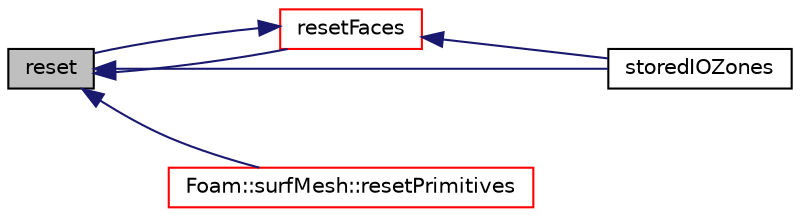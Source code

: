 digraph "reset"
{
  bgcolor="transparent";
  edge [fontname="Helvetica",fontsize="10",labelfontname="Helvetica",labelfontsize="10"];
  node [fontname="Helvetica",fontsize="10",shape=record];
  rankdir="LR";
  Node1 [label="reset",height=0.2,width=0.4,color="black", fillcolor="grey75", style="filled", fontcolor="black"];
  Node1 -> Node2 [dir="back",color="midnightblue",fontsize="10",style="solid",fontname="Helvetica"];
  Node2 [label="resetFaces",height=0.2,width=0.4,color="red",URL="$a01498.html#ab6b2f2c32db1610eaab84b8ba453d956",tooltip="Reset primitive data (points, faces and zones) "];
  Node2 -> Node1 [dir="back",color="midnightblue",fontsize="10",style="solid",fontname="Helvetica"];
  Node2 -> Node3 [dir="back",color="midnightblue",fontsize="10",style="solid",fontname="Helvetica"];
  Node3 [label="storedIOZones",height=0.2,width=0.4,color="black",URL="$a01498.html#aaef6e2231e73ee37023a2764fa68b160",tooltip="Const access to the zones. "];
  Node1 -> Node4 [dir="back",color="midnightblue",fontsize="10",style="solid",fontname="Helvetica"];
  Node4 [label="Foam::surfMesh::resetPrimitives",height=0.2,width=0.4,color="red",URL="$a02580.html#a69d99407efb36c53fe7e84981a4828df",tooltip="Reset mesh primitive data. "];
  Node1 -> Node3 [dir="back",color="midnightblue",fontsize="10",style="solid",fontname="Helvetica"];
}
